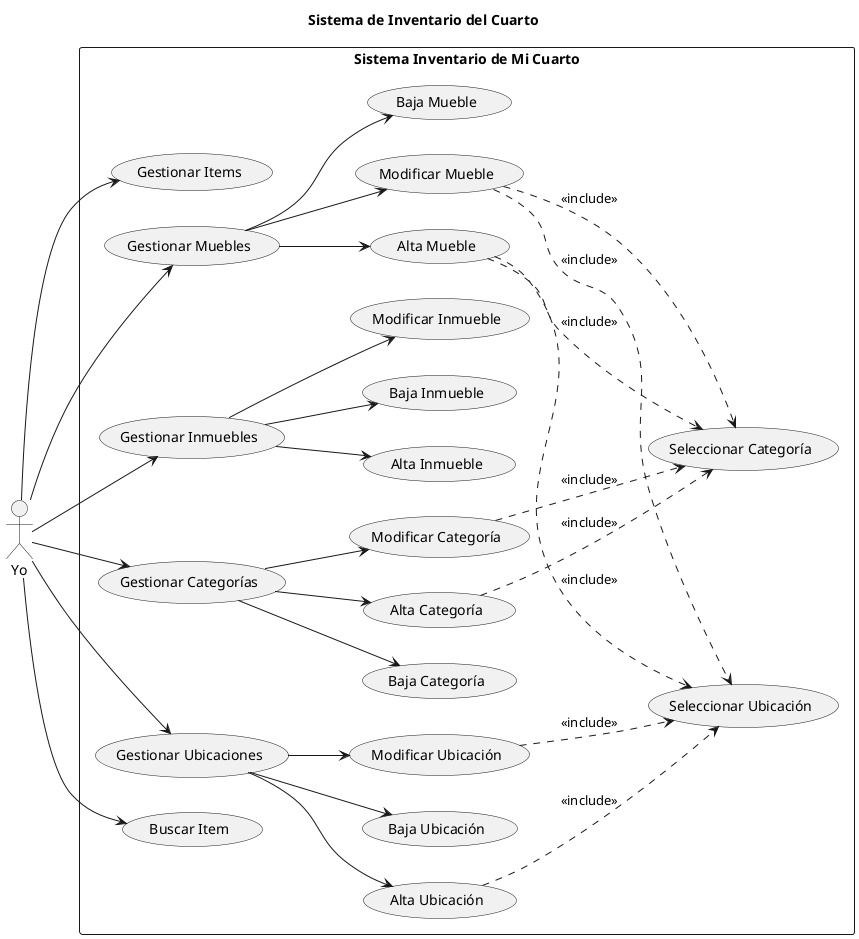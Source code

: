 @startuml cuarto
' Orientación horizontal
left to right direction
title Sistema de Inventario del Cuarto

:Yo: as Admin

rectangle "Sistema Inventario de Mi Cuarto" {
    (Gestionar Items) as CU1
    (Gestionar Muebles) as CU2
    (Gestionar Inmuebles) as CU3
    (Gestionar Categorías) as CU5
    (Gestionar Ubicaciones) as CU6
    (Buscar Item) as CU7

    ' Mueble
    (Alta Mueble) as CU2.1
    (Baja Mueble) as CU2.2
    (Modificar Mueble) as CU2.3

    ' Inmueble
    (Alta Inmueble) as CU3.1
    (Baja Inmueble) as CU3.2
    (Modificar Inmueble) as CU3.3

    ' Categorías
    (Alta Categoría) as CU5.1
    (Baja Categoría) as CU5.2
    (Modificar Categoría) as CU5.3

    ' Ubicaciones
    (Alta Ubicación) as CU6.1
    (Baja Ubicación) as CU6.2
    (Modificar Ubicación) as CU6.3

    ' Casos de Uso Incluidos
    (Seleccionar Categoría)
    (Seleccionar Ubicación)
}

' Relaciones entre Actores y Casos de Uso Principales
Admin --> CU1
Admin --> CU2
Admin --> CU3
Admin --> CU5
Admin --> CU6
Admin --> CU7

' Relaciones entre Casos de Uso Principales y Secundarios
CU2 --> CU2.1
CU2 --> CU2.2
CU2 --> CU2.3

CU3 --> CU3.1
CU3 --> CU3.2
CU3 --> CU3.3

CU5 --> CU5.1
CU5 --> CU5.2
CU5 --> CU5.3

CU6 --> CU6.1
CU6 --> CU6.2
CU6 --> CU6.3

' Relaciones de Inclusión para Gestionar Muebles
CU2.1 .-> (Seleccionar Categoría) : <<include>>
CU2.1 .-> (Seleccionar Ubicación) : <<include>>
CU2.3 .-> (Seleccionar Categoría) : <<include>>
CU2.3 .-> (Seleccionar Ubicación) : <<include>>

' Relaciones de Inclusión para Gestionar Categorías
CU5.1 .-> (Seleccionar Categoría) : <<include>>
CU5.3 .-> (Seleccionar Categoría) : <<include>>

' Relaciones de Inclusión para Gestionar Ubicaciones
CU6.1 .-> (Seleccionar Ubicación) : <<include>>
CU6.3 .-> (Seleccionar Ubicación) : <<include>>

@enduml